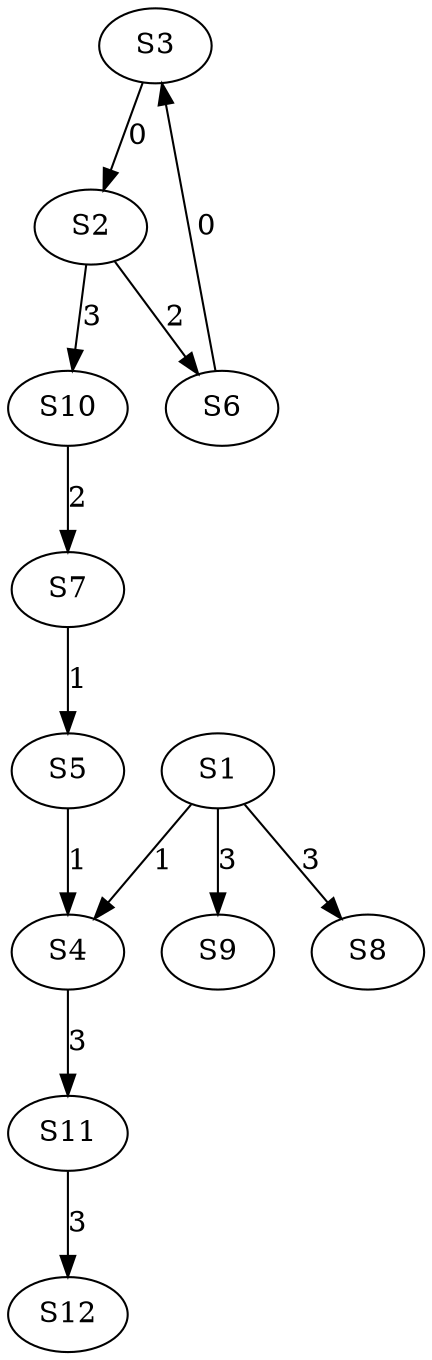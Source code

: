 strict digraph {
	S3 -> S2 [ label = 0 ];
	S6 -> S3 [ label = 0 ];
	S5 -> S4 [ label = 1 ];
	S7 -> S5 [ label = 1 ];
	S2 -> S6 [ label = 2 ];
	S10 -> S7 [ label = 2 ];
	S1 -> S8 [ label = 3 ];
	S1 -> S9 [ label = 3 ];
	S2 -> S10 [ label = 3 ];
	S4 -> S11 [ label = 3 ];
	S11 -> S12 [ label = 3 ];
	S1 -> S4 [ label = 1 ];
}